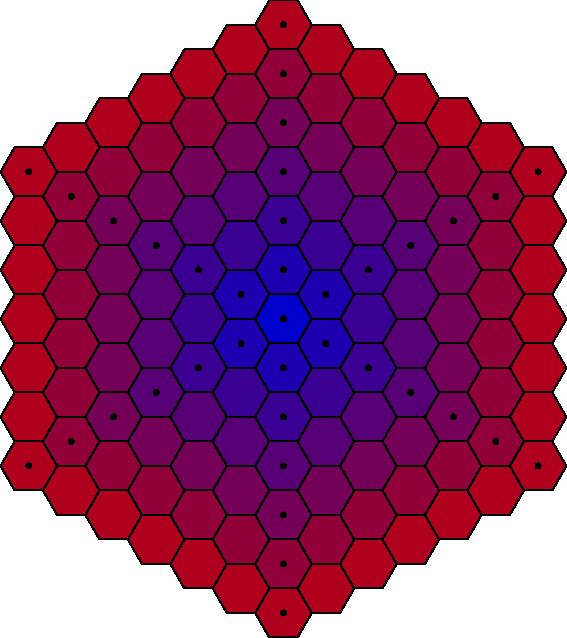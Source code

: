size(10cm,0);

picture pavehexagonal(int depth=1)
{
  picture opic;
  path hexa=polygon(6);
  pair center;
  real a,ap,r,rp,r_d=180/pi;

  for(int j=0; j<depth; ++j)
    {
      for (int i=1; i<=6; ++i)
	{
	  a=i*60-30;
	  r=j*sqrt(3);
	  center=r*(rotate(a)*(1,0));
	  filldraw(opic, shift(center)*hexa, j/depth*.8red+(1-j/depth)*.8*blue);
	  //Uncomment to see centers of hexagons
	  dot(opic, shift(center)*midpoint(point(hexa,0)--point(hexa,3)));
	  //Uncomment to see circles passing by centers
	  //draw(opic, scale(r)*unitcircle, j/depth*red+(1-j/depth)*blue);
	  rp=r;
	  ap=0;
	  for (real k=0; k<j-1; ++k)
	    {
	      r=sqrt((1.5*(j-1 - k))^2 + 3/4*(j+1 + k)^2);
	      ap+=r_d*acos((rp^2 + r^2 - 3)/(2*r*rp));
	      center=r*(rotate(a + ap)*(1,0));
	      filldraw(opic, shift(center)*hexa, j/depth*.8*red+(1-j/depth)*.8*blue);
	      //Uncomment to see the centers of hexagons
	      //dot(opic, shift(center)*midpoint(point(hexa,0)--point(hexa,3)));
	      rp=r;
	      //Uncomment to see circles passing by centers
	      //draw(opic, scale(r)*unitcircle, j/depth*red+(1-j/depth)*blue);
            }
        }
    }
  return opic;
}


add(pavehexagonal(7));

